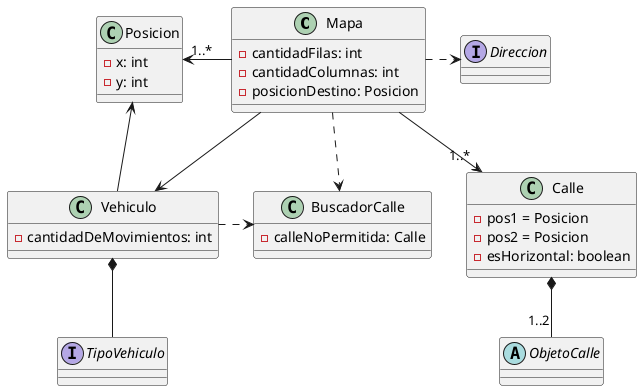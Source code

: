 @startuml

class Mapa {
    - cantidadFilas: int
    - cantidadColumnas: int
    - posicionDestino: Posicion

}

class Vehiculo {
}

interface Direccion {
}

class Calle {
    - pos1 = Posicion
    - pos2 = Posicion
    - esHorizontal: boolean
}

abstract ObjetoCalle {
}

class Posicion {
    - x: int
    - y: int
}

class Vehiculo {
    - cantidadDeMovimientos: int
}

interface TipoVehiculo {
}

class BuscadorCalle {
    - calleNoPermitida: Calle
}




Mapa --> "1..*"Calle
Mapa ..> BuscadorCalle
Mapa --> Vehiculo
Mapa .>Direccion

Vehiculo .>BuscadorCalle

Posicion "1..*"<- Mapa
Posicion <- Vehiculo


Vehiculo *-- TipoVehiculo
Calle *-- "1..2"ObjetoCalle


@enduml